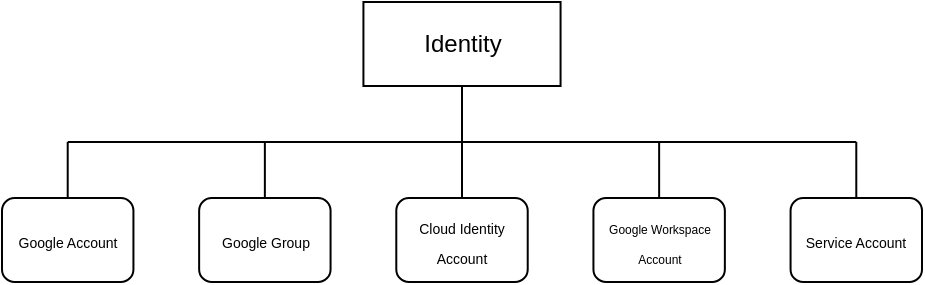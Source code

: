 <mxfile version="24.3.1" type="github">
  <diagram name="Page-1" id="JQpIwsz5_8UNzbuvZTY3">
    <mxGraphModel dx="700" dy="406" grid="1" gridSize="10" guides="1" tooltips="1" connect="1" arrows="1" fold="1" page="1" pageScale="1" pageWidth="583" pageHeight="827" math="0" shadow="0">
      <root>
        <mxCell id="0" />
        <mxCell id="1" parent="0" />
        <mxCell id="aA6D1cgxkeS20unHb_o9-34" value="" style="group" vertex="1" connectable="0" parent="1">
          <mxGeometry x="60" y="50" width="460" height="140" as="geometry" />
        </mxCell>
        <mxCell id="aA6D1cgxkeS20unHb_o9-2" value="Identity" style="rounded=0;whiteSpace=wrap;html=1;" vertex="1" parent="aA6D1cgxkeS20unHb_o9-34">
          <mxGeometry x="180.714" width="98.571" height="42" as="geometry" />
        </mxCell>
        <mxCell id="aA6D1cgxkeS20unHb_o9-3" value="" style="endArrow=none;html=1;rounded=0;entryX=0.5;entryY=1;entryDx=0;entryDy=0;" edge="1" parent="aA6D1cgxkeS20unHb_o9-34" target="aA6D1cgxkeS20unHb_o9-2">
          <mxGeometry width="50" height="50" relative="1" as="geometry">
            <mxPoint x="230.0" y="70" as="sourcePoint" />
            <mxPoint x="273.81" y="98" as="targetPoint" />
          </mxGeometry>
        </mxCell>
        <mxCell id="aA6D1cgxkeS20unHb_o9-4" value="" style="endArrow=none;html=1;rounded=0;" edge="1" parent="aA6D1cgxkeS20unHb_o9-34">
          <mxGeometry width="50" height="50" relative="1" as="geometry">
            <mxPoint x="32.857" y="70" as="sourcePoint" />
            <mxPoint x="427.143" y="70" as="targetPoint" />
          </mxGeometry>
        </mxCell>
        <mxCell id="aA6D1cgxkeS20unHb_o9-8" value="" style="group" vertex="1" connectable="0" parent="aA6D1cgxkeS20unHb_o9-34">
          <mxGeometry y="70" width="65.714" height="70" as="geometry" />
        </mxCell>
        <mxCell id="aA6D1cgxkeS20unHb_o9-5" value="" style="endArrow=none;html=1;rounded=0;" edge="1" parent="aA6D1cgxkeS20unHb_o9-8">
          <mxGeometry width="50" height="50" relative="1" as="geometry">
            <mxPoint x="32.857" y="28" as="sourcePoint" />
            <mxPoint x="32.857" as="targetPoint" />
          </mxGeometry>
        </mxCell>
        <mxCell id="aA6D1cgxkeS20unHb_o9-7" value="" style="rounded=1;whiteSpace=wrap;html=1;" vertex="1" parent="aA6D1cgxkeS20unHb_o9-8">
          <mxGeometry y="28" width="65.714" height="42" as="geometry" />
        </mxCell>
        <mxCell id="aA6D1cgxkeS20unHb_o9-25" value="&lt;font style=&quot;font-size: 7px;&quot;&gt;Google Account&lt;/font&gt;" style="text;html=1;align=center;verticalAlign=middle;whiteSpace=wrap;rounded=0;" vertex="1" parent="aA6D1cgxkeS20unHb_o9-8">
          <mxGeometry y="28" width="65.714" height="42" as="geometry" />
        </mxCell>
        <mxCell id="aA6D1cgxkeS20unHb_o9-12" value="" style="group" vertex="1" connectable="0" parent="aA6D1cgxkeS20unHb_o9-34">
          <mxGeometry x="98.571" y="70" width="65.714" height="70" as="geometry" />
        </mxCell>
        <mxCell id="aA6D1cgxkeS20unHb_o9-13" value="" style="endArrow=none;html=1;rounded=0;" edge="1" parent="aA6D1cgxkeS20unHb_o9-12">
          <mxGeometry width="50" height="50" relative="1" as="geometry">
            <mxPoint x="32.857" y="28" as="sourcePoint" />
            <mxPoint x="32.857" as="targetPoint" />
          </mxGeometry>
        </mxCell>
        <mxCell id="aA6D1cgxkeS20unHb_o9-14" value="" style="rounded=1;whiteSpace=wrap;html=1;" vertex="1" parent="aA6D1cgxkeS20unHb_o9-12">
          <mxGeometry y="28" width="65.714" height="42" as="geometry" />
        </mxCell>
        <mxCell id="aA6D1cgxkeS20unHb_o9-30" value="&lt;font style=&quot;font-size: 7px;&quot;&gt;Google Group&lt;/font&gt;" style="text;html=1;align=center;verticalAlign=middle;whiteSpace=wrap;rounded=0;" vertex="1" parent="aA6D1cgxkeS20unHb_o9-12">
          <mxGeometry y="28" width="65.714" height="42" as="geometry" />
        </mxCell>
        <mxCell id="aA6D1cgxkeS20unHb_o9-15" value="" style="group" vertex="1" connectable="0" parent="aA6D1cgxkeS20unHb_o9-34">
          <mxGeometry x="197.143" y="70" width="65.714" height="70" as="geometry" />
        </mxCell>
        <mxCell id="aA6D1cgxkeS20unHb_o9-16" value="" style="endArrow=none;html=1;rounded=0;" edge="1" parent="aA6D1cgxkeS20unHb_o9-15">
          <mxGeometry width="50" height="50" relative="1" as="geometry">
            <mxPoint x="32.857" y="28" as="sourcePoint" />
            <mxPoint x="32.857" as="targetPoint" />
          </mxGeometry>
        </mxCell>
        <mxCell id="aA6D1cgxkeS20unHb_o9-17" value="" style="rounded=1;whiteSpace=wrap;html=1;" vertex="1" parent="aA6D1cgxkeS20unHb_o9-15">
          <mxGeometry y="28" width="65.714" height="42" as="geometry" />
        </mxCell>
        <mxCell id="aA6D1cgxkeS20unHb_o9-31" value="&lt;span style=&quot;font-size: 7px;&quot;&gt;Cloud Identity&lt;/span&gt;&lt;div&gt;&lt;span style=&quot;font-size: 7px;&quot;&gt;Account&lt;/span&gt;&lt;/div&gt;" style="text;html=1;align=center;verticalAlign=middle;whiteSpace=wrap;rounded=0;" vertex="1" parent="aA6D1cgxkeS20unHb_o9-15">
          <mxGeometry y="28" width="65.714" height="42" as="geometry" />
        </mxCell>
        <mxCell id="aA6D1cgxkeS20unHb_o9-18" value="" style="group" vertex="1" connectable="0" parent="aA6D1cgxkeS20unHb_o9-34">
          <mxGeometry x="295.714" y="70" width="65.714" height="70" as="geometry" />
        </mxCell>
        <mxCell id="aA6D1cgxkeS20unHb_o9-19" value="" style="endArrow=none;html=1;rounded=0;" edge="1" parent="aA6D1cgxkeS20unHb_o9-18">
          <mxGeometry width="50" height="50" relative="1" as="geometry">
            <mxPoint x="32.857" y="28" as="sourcePoint" />
            <mxPoint x="32.857" as="targetPoint" />
          </mxGeometry>
        </mxCell>
        <mxCell id="aA6D1cgxkeS20unHb_o9-20" value="" style="rounded=1;whiteSpace=wrap;html=1;" vertex="1" parent="aA6D1cgxkeS20unHb_o9-18">
          <mxGeometry y="28" width="65.714" height="42" as="geometry" />
        </mxCell>
        <mxCell id="aA6D1cgxkeS20unHb_o9-33" value="&lt;font style=&quot;font-size: 6px;&quot;&gt;Google Workspace Account&lt;/font&gt;" style="text;html=1;align=center;verticalAlign=middle;whiteSpace=wrap;rounded=0;" vertex="1" parent="aA6D1cgxkeS20unHb_o9-18">
          <mxGeometry y="28" width="65.714" height="42" as="geometry" />
        </mxCell>
        <mxCell id="aA6D1cgxkeS20unHb_o9-21" value="" style="group" vertex="1" connectable="0" parent="aA6D1cgxkeS20unHb_o9-34">
          <mxGeometry x="394.286" y="70" width="65.714" height="70" as="geometry" />
        </mxCell>
        <mxCell id="aA6D1cgxkeS20unHb_o9-22" value="" style="endArrow=none;html=1;rounded=0;" edge="1" parent="aA6D1cgxkeS20unHb_o9-21">
          <mxGeometry width="50" height="50" relative="1" as="geometry">
            <mxPoint x="32.857" y="28" as="sourcePoint" />
            <mxPoint x="32.857" as="targetPoint" />
          </mxGeometry>
        </mxCell>
        <mxCell id="aA6D1cgxkeS20unHb_o9-23" value="" style="rounded=1;whiteSpace=wrap;html=1;" vertex="1" parent="aA6D1cgxkeS20unHb_o9-21">
          <mxGeometry y="28" width="65.714" height="42" as="geometry" />
        </mxCell>
        <mxCell id="aA6D1cgxkeS20unHb_o9-32" value="&lt;font style=&quot;font-size: 7px;&quot;&gt;Service Account&lt;/font&gt;" style="text;html=1;align=center;verticalAlign=middle;whiteSpace=wrap;rounded=0;" vertex="1" parent="aA6D1cgxkeS20unHb_o9-21">
          <mxGeometry y="28" width="65.714" height="42" as="geometry" />
        </mxCell>
      </root>
    </mxGraphModel>
  </diagram>
</mxfile>
